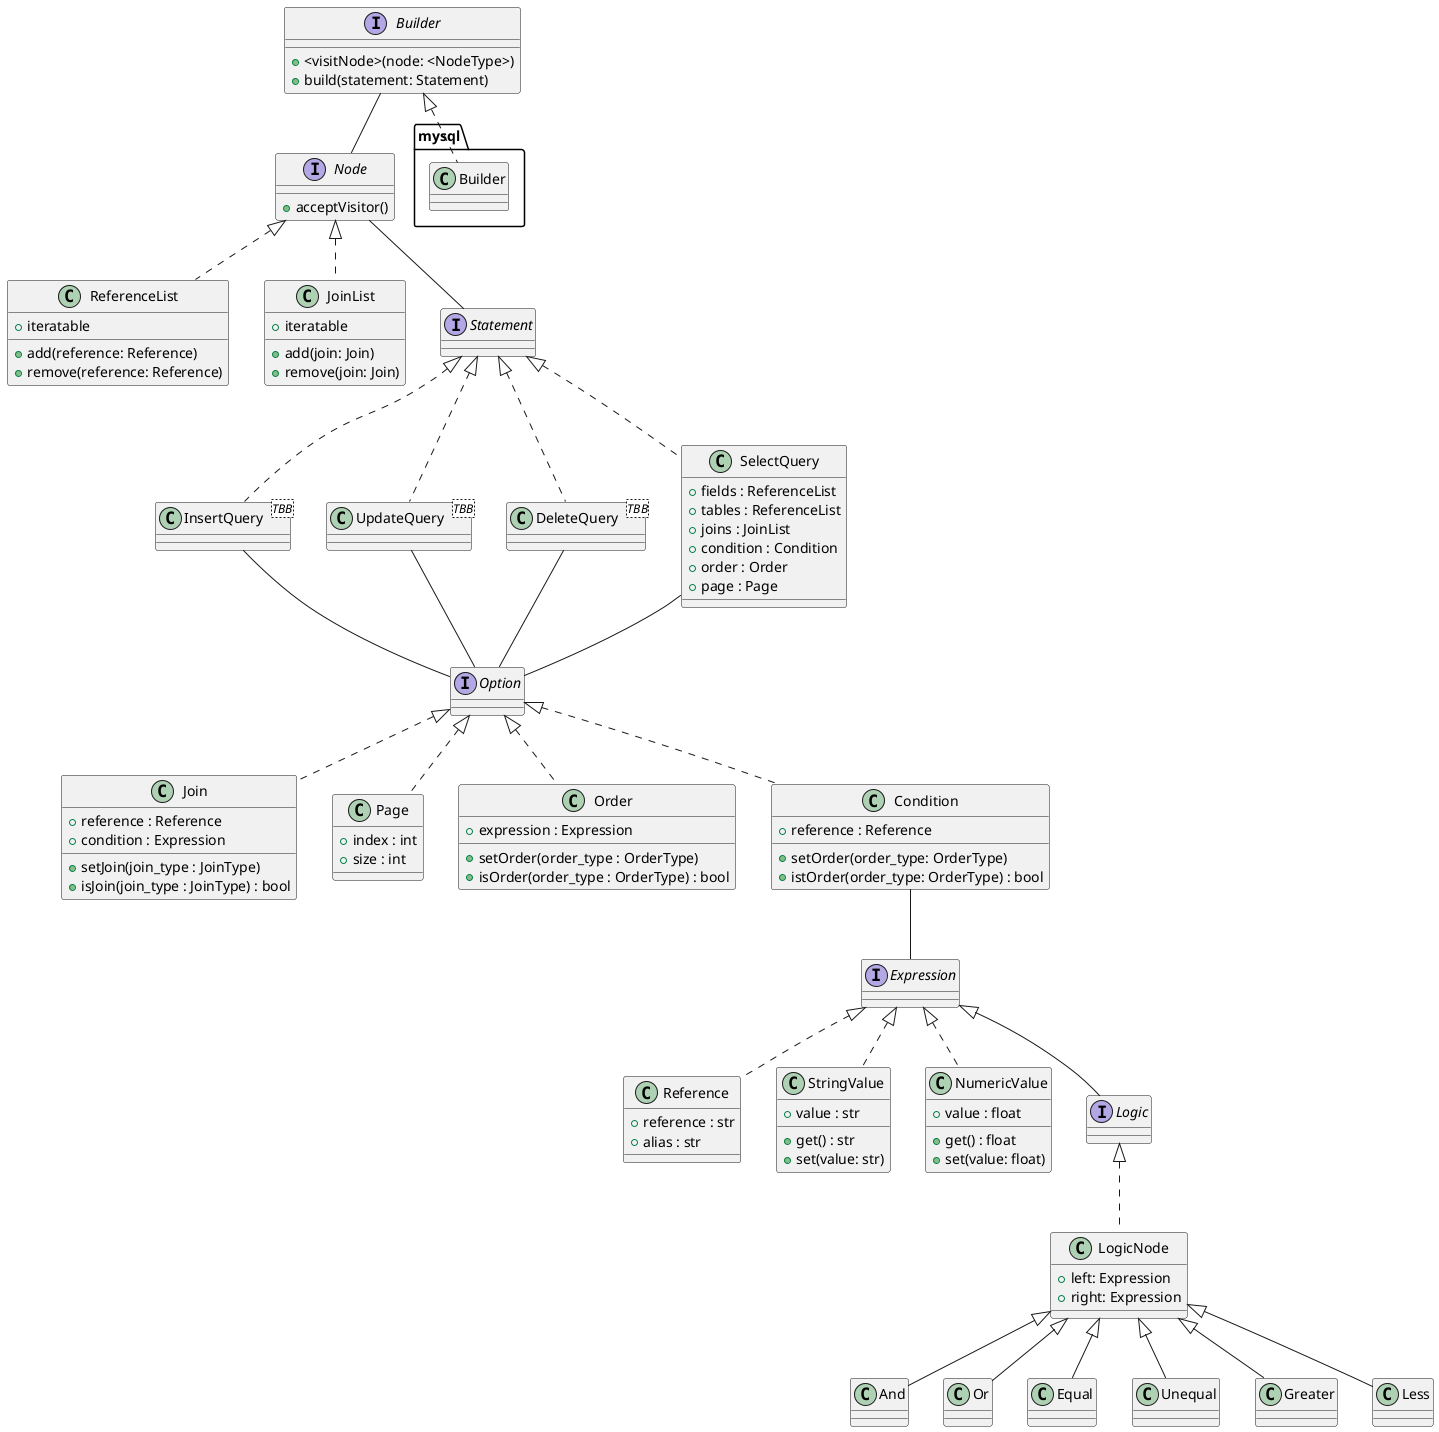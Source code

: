 @startuml

    interface Builder {
        + <visitNode>(node: <NodeType>)
        + build(statement: Statement)
    }

    class mysql.Builder implements Builder {}

    interface Node {
        + acceptVisitor()
    }

    class ReferenceList implements Node {
        + add(reference: Reference)
        + remove(reference: Reference)
        + iteratable
    }

    class JoinList implements Node {
        + add(join: Join)
        + remove(join: Join)
        + iteratable
    }

    interface Statement {}

    class InsertQuery <TBB> implements Statement {}
    class UpdateQuery <TBB> implements Statement {}
    class DeleteQuery <TBB> implements Statement {}
    class SelectQuery implements Statement {
        + fields : ReferenceList
        + tables : ReferenceList
        + joins : JoinList
        + condition : Condition
        + order : Order
        + page : Page
    }


    interface Option {}
    class Join implements Option {
        + reference : Reference
        + condition : Expression
        + setJoin(join_type : JoinType)
        + isJoin(join_type : JoinType) : bool
    }
    class Page implements Option {
        + index : int
        + size : int
    }
    class Order implements Option {
        + expression : Expression
        + setOrder(order_type : OrderType)
        + isOrder(order_type : OrderType) : bool
    }
    class Condition implements Option {
        + reference : Reference
        + setOrder(order_type: OrderType)
        + istOrder(order_type: OrderType) : bool
    }

    interface Expression {}    
    class Reference implements Expression {
        + reference : str
        + alias : str
    }
    class StringValue implements Expression {
        + value : str
        + get() : str
        + set(value: str)
    }
    class NumericValue implements Expression {
        + value : float
        + get() : float
        + set(value: float)
    }
    interface Logic extends Expression {}
    class LogicNode implements Logic {
        + left: Expression
        + right: Expression
    }
    class And extends LogicNode {}
    class Or extends LogicNode {}
    class Equal extends LogicNode {}
    class Unequal extends LogicNode {}
    class Greater extends LogicNode {}
    class Less extends LogicNode {}

    Condition -- Expression

    Builder -- Node
    Node -- Statement

    InsertQuery -- Option
    UpdateQuery -- Option
    DeleteQuery -- Option
    SelectQuery -- Option

@enduml
